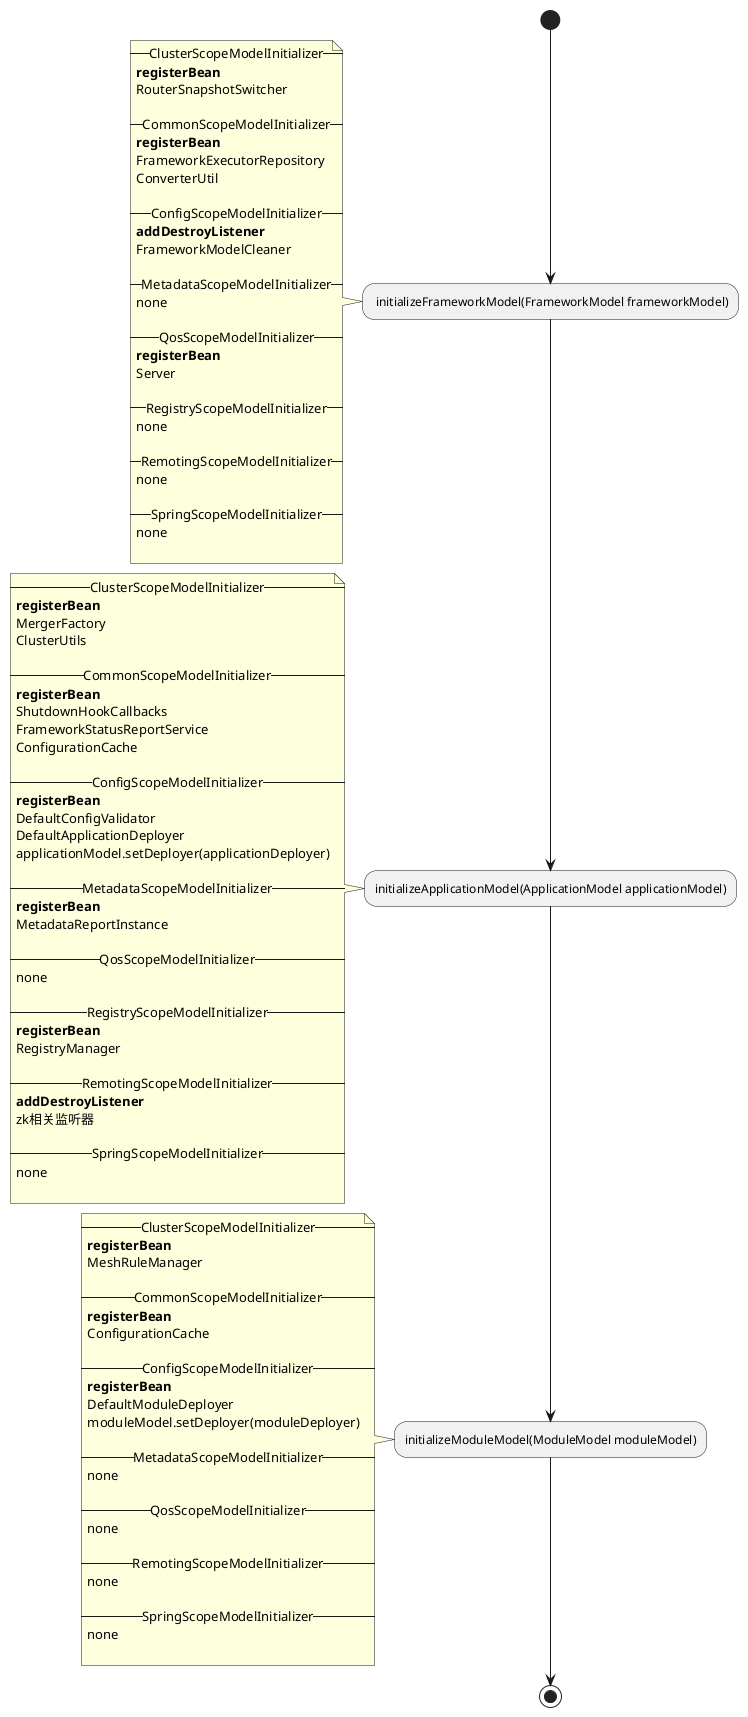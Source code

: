 @startuml
'https://plantuml.com/activity-diagram-beta

start
: initializeFrameworkModel(FrameworkModel frameworkModel);
note
--ClusterScopeModelInitializer--
**registerBean**
RouterSnapshotSwitcher

--CommonScopeModelInitializer--
**registerBean**
FrameworkExecutorRepository
ConverterUtil

--ConfigScopeModelInitializer--
**addDestroyListener**
FrameworkModelCleaner

--MetadataScopeModelInitializer--
none

--QosScopeModelInitializer--
**registerBean**
Server

--RegistryScopeModelInitializer--
none

--RemotingScopeModelInitializer--
none

--SpringScopeModelInitializer--
none

end note

:initializeApplicationModel(ApplicationModel applicationModel);
note
--ClusterScopeModelInitializer--
**registerBean**
MergerFactory
ClusterUtils

--CommonScopeModelInitializer--
**registerBean**
ShutdownHookCallbacks
FrameworkStatusReportService
ConfigurationCache

--ConfigScopeModelInitializer--
**registerBean**
DefaultConfigValidator
DefaultApplicationDeployer
applicationModel.setDeployer(applicationDeployer)

--MetadataScopeModelInitializer--
**registerBean**
MetadataReportInstance

--QosScopeModelInitializer--
none

--RegistryScopeModelInitializer--
**registerBean**
RegistryManager

--RemotingScopeModelInitializer--
**addDestroyListener**
zk相关监听器

--SpringScopeModelInitializer--
none

end note

:initializeModuleModel(ModuleModel moduleModel);
note
--ClusterScopeModelInitializer--
**registerBean**
MeshRuleManager

--CommonScopeModelInitializer--
**registerBean**
ConfigurationCache

--ConfigScopeModelInitializer--
**registerBean**
DefaultModuleDeployer
moduleModel.setDeployer(moduleDeployer)

--MetadataScopeModelInitializer--
none

--QosScopeModelInitializer--
none

--RemotingScopeModelInitializer--
none

--SpringScopeModelInitializer--
none

end note

stop

@enduml
